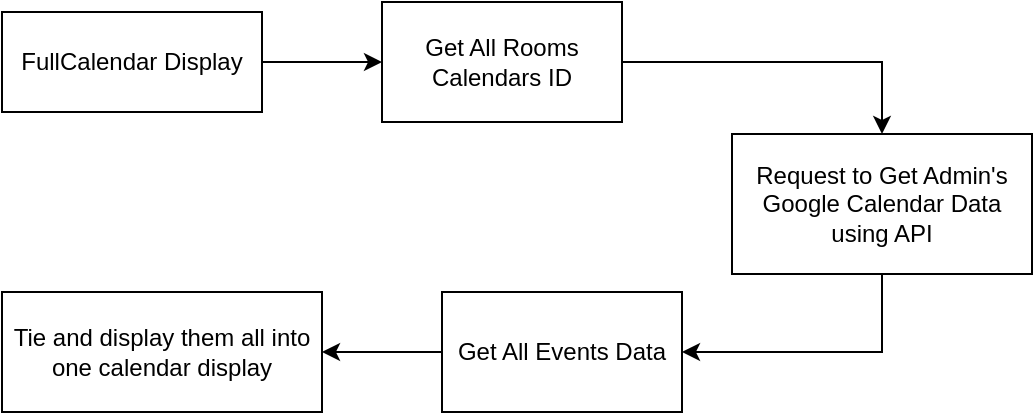 <mxfile version="21.7.1" type="device" pages="3">
  <diagram name="Page-1" id="eR6bOSaRwB21OMKv7-kL">
    <mxGraphModel dx="1050" dy="613" grid="1" gridSize="10" guides="1" tooltips="1" connect="1" arrows="1" fold="1" page="1" pageScale="1" pageWidth="850" pageHeight="1100" math="0" shadow="0">
      <root>
        <mxCell id="0" />
        <mxCell id="1" parent="0" />
        <mxCell id="i25aQ9WAsPLRu2iX-3yl-6" value="" style="edgeStyle=orthogonalEdgeStyle;rounded=0;orthogonalLoop=1;jettySize=auto;html=1;" edge="1" parent="1" source="i25aQ9WAsPLRu2iX-3yl-1" target="i25aQ9WAsPLRu2iX-3yl-3">
          <mxGeometry relative="1" as="geometry" />
        </mxCell>
        <mxCell id="i25aQ9WAsPLRu2iX-3yl-1" value="FullCalendar Display" style="rounded=0;whiteSpace=wrap;html=1;" vertex="1" parent="1">
          <mxGeometry x="40" y="40" width="130" height="50" as="geometry" />
        </mxCell>
        <mxCell id="i25aQ9WAsPLRu2iX-3yl-2" value="Request to Get Admin&#39;s Google Calendar Data using API" style="rounded=0;whiteSpace=wrap;html=1;" vertex="1" parent="1">
          <mxGeometry x="405" y="101" width="150" height="70" as="geometry" />
        </mxCell>
        <mxCell id="i25aQ9WAsPLRu2iX-3yl-3" value="Get All Rooms Calendars ID" style="rounded=0;whiteSpace=wrap;html=1;" vertex="1" parent="1">
          <mxGeometry x="230" y="35" width="120" height="60" as="geometry" />
        </mxCell>
        <mxCell id="i25aQ9WAsPLRu2iX-3yl-9" value="" style="edgeStyle=orthogonalEdgeStyle;rounded=0;orthogonalLoop=1;jettySize=auto;html=1;" edge="1" parent="1" source="i25aQ9WAsPLRu2iX-3yl-4" target="i25aQ9WAsPLRu2iX-3yl-5">
          <mxGeometry relative="1" as="geometry" />
        </mxCell>
        <mxCell id="i25aQ9WAsPLRu2iX-3yl-4" value="Get All Events Data" style="rounded=0;whiteSpace=wrap;html=1;" vertex="1" parent="1">
          <mxGeometry x="260" y="180" width="120" height="60" as="geometry" />
        </mxCell>
        <mxCell id="i25aQ9WAsPLRu2iX-3yl-5" value="Tie and display them all into one calendar display" style="rounded=0;whiteSpace=wrap;html=1;" vertex="1" parent="1">
          <mxGeometry x="40" y="180" width="160" height="60" as="geometry" />
        </mxCell>
        <mxCell id="i25aQ9WAsPLRu2iX-3yl-10" value="" style="endArrow=classic;html=1;rounded=0;entryX=0.5;entryY=0;entryDx=0;entryDy=0;exitX=1;exitY=0.5;exitDx=0;exitDy=0;" edge="1" parent="1" source="i25aQ9WAsPLRu2iX-3yl-3" target="i25aQ9WAsPLRu2iX-3yl-2">
          <mxGeometry width="50" height="50" relative="1" as="geometry">
            <mxPoint x="380" y="260" as="sourcePoint" />
            <mxPoint x="430" y="210" as="targetPoint" />
            <Array as="points">
              <mxPoint x="480" y="65" />
            </Array>
          </mxGeometry>
        </mxCell>
        <mxCell id="i25aQ9WAsPLRu2iX-3yl-11" value="" style="endArrow=classic;html=1;rounded=0;exitX=0.5;exitY=1;exitDx=0;exitDy=0;entryX=1;entryY=0.5;entryDx=0;entryDy=0;" edge="1" parent="1" source="i25aQ9WAsPLRu2iX-3yl-2" target="i25aQ9WAsPLRu2iX-3yl-4">
          <mxGeometry width="50" height="50" relative="1" as="geometry">
            <mxPoint x="380" y="260" as="sourcePoint" />
            <mxPoint x="430" y="210" as="targetPoint" />
            <Array as="points">
              <mxPoint x="480" y="210" />
            </Array>
          </mxGeometry>
        </mxCell>
      </root>
    </mxGraphModel>
  </diagram>
  <diagram id="b6aKVwrLaHr-PXEd9B9A" name="Page-2">
    <mxGraphModel dx="1050" dy="613" grid="1" gridSize="10" guides="1" tooltips="1" connect="1" arrows="1" fold="1" page="1" pageScale="1" pageWidth="850" pageHeight="1100" math="0" shadow="0">
      <root>
        <mxCell id="0" />
        <mxCell id="1" parent="0" />
        <mxCell id="bKzU3LzY_KbBH3HgkulK-1" value="User Creating An Event" style="rounded=0;whiteSpace=wrap;html=1;" vertex="1" parent="1">
          <mxGeometry x="240" y="120" width="90" height="60" as="geometry" />
        </mxCell>
        <mxCell id="bKzU3LzY_KbBH3HgkulK-2" value="&lt;font style=&quot;font-size: 15px;&quot;&gt;Admin&#39;s Google Calendar&lt;/font&gt;" style="rounded=0;whiteSpace=wrap;html=1;" vertex="1" parent="1">
          <mxGeometry x="120" y="230" width="120" height="60" as="geometry" />
        </mxCell>
        <mxCell id="bKzU3LzY_KbBH3HgkulK-3" value="&lt;font style=&quot;font-size: 15px;&quot;&gt;Local &lt;br&gt;Calendar DB&lt;/font&gt;" style="rounded=0;whiteSpace=wrap;html=1;" vertex="1" parent="1">
          <mxGeometry x="330" y="230" width="120" height="60" as="geometry" />
        </mxCell>
        <mxCell id="bKzU3LzY_KbBH3HgkulK-9" value="" style="edgeStyle=orthogonalEdgeStyle;rounded=0;orthogonalLoop=1;jettySize=auto;html=1;" edge="1" parent="1" source="bKzU3LzY_KbBH3HgkulK-4" target="bKzU3LzY_KbBH3HgkulK-8">
          <mxGeometry relative="1" as="geometry" />
        </mxCell>
        <mxCell id="bKzU3LzY_KbBH3HgkulK-4" value="Filtering necessary data to be displayed according to current user" style="rounded=0;whiteSpace=wrap;html=1;" vertex="1" parent="1">
          <mxGeometry x="500" y="225" width="150" height="70" as="geometry" />
        </mxCell>
        <mxCell id="bKzU3LzY_KbBH3HgkulK-7" value="" style="endArrow=classic;html=1;rounded=0;exitX=1;exitY=0.5;exitDx=0;exitDy=0;entryX=0;entryY=0.5;entryDx=0;entryDy=0;" edge="1" parent="1" source="bKzU3LzY_KbBH3HgkulK-3" target="bKzU3LzY_KbBH3HgkulK-4">
          <mxGeometry width="50" height="50" relative="1" as="geometry">
            <mxPoint x="430" y="440" as="sourcePoint" />
            <mxPoint x="480" y="390" as="targetPoint" />
          </mxGeometry>
        </mxCell>
        <mxCell id="bKzU3LzY_KbBH3HgkulK-11" value="" style="edgeStyle=orthogonalEdgeStyle;rounded=0;orthogonalLoop=1;jettySize=auto;html=1;entryX=1;entryY=0.5;entryDx=0;entryDy=0;exitX=0.5;exitY=1;exitDx=0;exitDy=0;" edge="1" parent="1" source="bKzU3LzY_KbBH3HgkulK-8" target="bKzU3LzY_KbBH3HgkulK-10">
          <mxGeometry relative="1" as="geometry" />
        </mxCell>
        <mxCell id="bKzU3LzY_KbBH3HgkulK-8" value="Displaying filtered events into FullCalendar" style="rounded=0;whiteSpace=wrap;html=1;" vertex="1" parent="1">
          <mxGeometry x="515" y="330" width="120" height="60" as="geometry" />
        </mxCell>
        <mxCell id="bKzU3LzY_KbBH3HgkulK-10" value="User updating or deleting events from Home calendar" style="rounded=0;whiteSpace=wrap;html=1;" vertex="1" parent="1">
          <mxGeometry x="225" y="410" width="120" height="60" as="geometry" />
        </mxCell>
        <mxCell id="bKzU3LzY_KbBH3HgkulK-14" value="" style="endArrow=classic;html=1;rounded=0;exitX=0.5;exitY=1;exitDx=0;exitDy=0;entryX=0.5;entryY=0;entryDx=0;entryDy=0;" edge="1" parent="1" source="bKzU3LzY_KbBH3HgkulK-1" target="bKzU3LzY_KbBH3HgkulK-2">
          <mxGeometry width="50" height="50" relative="1" as="geometry">
            <mxPoint x="380" y="470" as="sourcePoint" />
            <mxPoint x="430" y="420" as="targetPoint" />
            <Array as="points">
              <mxPoint x="285" y="200" />
              <mxPoint x="180" y="200" />
            </Array>
          </mxGeometry>
        </mxCell>
        <mxCell id="bKzU3LzY_KbBH3HgkulK-15" value="" style="endArrow=classic;html=1;rounded=0;exitX=0.5;exitY=1;exitDx=0;exitDy=0;entryX=0.5;entryY=0;entryDx=0;entryDy=0;" edge="1" parent="1" source="bKzU3LzY_KbBH3HgkulK-1" target="bKzU3LzY_KbBH3HgkulK-3">
          <mxGeometry width="50" height="50" relative="1" as="geometry">
            <mxPoint x="380" y="470" as="sourcePoint" />
            <mxPoint x="430" y="420" as="targetPoint" />
            <Array as="points">
              <mxPoint x="285" y="200" />
              <mxPoint x="390" y="200" />
            </Array>
          </mxGeometry>
        </mxCell>
        <mxCell id="bKzU3LzY_KbBH3HgkulK-16" value="" style="endArrow=classic;html=1;rounded=0;exitX=0.5;exitY=0;exitDx=0;exitDy=0;entryX=0.5;entryY=1;entryDx=0;entryDy=0;" edge="1" parent="1" source="bKzU3LzY_KbBH3HgkulK-10" target="bKzU3LzY_KbBH3HgkulK-3">
          <mxGeometry width="50" height="50" relative="1" as="geometry">
            <mxPoint x="380" y="470" as="sourcePoint" />
            <mxPoint x="430" y="420" as="targetPoint" />
            <Array as="points">
              <mxPoint x="285" y="370" />
              <mxPoint x="390" y="370" />
            </Array>
          </mxGeometry>
        </mxCell>
        <mxCell id="bKzU3LzY_KbBH3HgkulK-17" value="" style="endArrow=classic;html=1;rounded=0;exitX=0.5;exitY=0;exitDx=0;exitDy=0;entryX=0.5;entryY=1;entryDx=0;entryDy=0;" edge="1" parent="1" source="bKzU3LzY_KbBH3HgkulK-10" target="bKzU3LzY_KbBH3HgkulK-2">
          <mxGeometry width="50" height="50" relative="1" as="geometry">
            <mxPoint x="380" y="470" as="sourcePoint" />
            <mxPoint x="430" y="420" as="targetPoint" />
            <Array as="points">
              <mxPoint x="285" y="370" />
              <mxPoint x="180" y="370" />
            </Array>
          </mxGeometry>
        </mxCell>
      </root>
    </mxGraphModel>
  </diagram>
  <diagram id="_WCMPv2FUR3aWJBLZfWa" name="Page-3">
    <mxGraphModel dx="1050" dy="613" grid="1" gridSize="10" guides="1" tooltips="1" connect="1" arrows="1" fold="1" page="1" pageScale="1" pageWidth="850" pageHeight="1100" math="0" shadow="0">
      <root>
        <mxCell id="0" />
        <mxCell id="1" parent="0" />
        <mxCell id="NyPEl8LyvQRLSpTk1qdj-3" value="" style="edgeStyle=orthogonalEdgeStyle;rounded=0;orthogonalLoop=1;jettySize=auto;html=1;" edge="1" parent="1" source="NyPEl8LyvQRLSpTk1qdj-1" target="NyPEl8LyvQRLSpTk1qdj-2">
          <mxGeometry relative="1" as="geometry" />
        </mxCell>
        <mxCell id="NyPEl8LyvQRLSpTk1qdj-1" value="Google Calendar" style="rounded=0;whiteSpace=wrap;html=1;" vertex="1" parent="1">
          <mxGeometry x="260" y="150" width="120" height="60" as="geometry" />
        </mxCell>
        <mxCell id="NyPEl8LyvQRLSpTk1qdj-6" value="" style="edgeStyle=orthogonalEdgeStyle;rounded=0;orthogonalLoop=1;jettySize=auto;html=1;" edge="1" parent="1" source="NyPEl8LyvQRLSpTk1qdj-2" target="NyPEl8LyvQRLSpTk1qdj-5">
          <mxGeometry relative="1" as="geometry" />
        </mxCell>
        <mxCell id="NyPEl8LyvQRLSpTk1qdj-2" value="Web App Backend" style="rounded=0;whiteSpace=wrap;html=1;" vertex="1" parent="1">
          <mxGeometry x="460" y="150" width="120" height="60" as="geometry" />
        </mxCell>
        <mxCell id="NyPEl8LyvQRLSpTk1qdj-4" value="Events Data" style="text;html=1;strokeColor=none;fillColor=none;align=center;verticalAlign=middle;whiteSpace=wrap;rounded=0;" vertex="1" parent="1">
          <mxGeometry x="380" y="150" width="80" height="30" as="geometry" />
        </mxCell>
        <mxCell id="NyPEl8LyvQRLSpTk1qdj-8" value="" style="edgeStyle=orthogonalEdgeStyle;rounded=0;orthogonalLoop=1;jettySize=auto;html=1;" edge="1" parent="1" source="NyPEl8LyvQRLSpTk1qdj-5" target="NyPEl8LyvQRLSpTk1qdj-7">
          <mxGeometry relative="1" as="geometry" />
        </mxCell>
        <mxCell id="NyPEl8LyvQRLSpTk1qdj-5" value="Filter relevant events according to logged in user" style="rounded=0;whiteSpace=wrap;html=1;" vertex="1" parent="1">
          <mxGeometry x="455" y="250" width="130" height="60" as="geometry" />
        </mxCell>
        <mxCell id="NyPEl8LyvQRLSpTk1qdj-7" value="Displaying filtered events into FullCalendar" style="rounded=0;whiteSpace=wrap;html=1;" vertex="1" parent="1">
          <mxGeometry x="255" y="250" width="130" height="60" as="geometry" />
        </mxCell>
      </root>
    </mxGraphModel>
  </diagram>
</mxfile>
